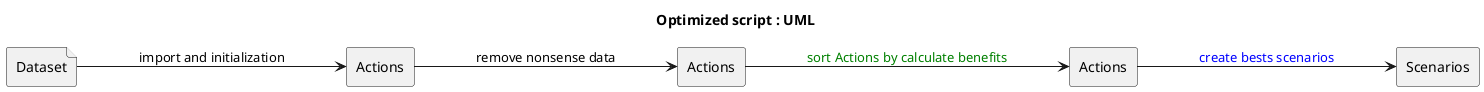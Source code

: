 @startuml
title Optimized script : UML

left to right direction
file Dataset as dataset
rectangle Actions as action_1
rectangle Actions as action_2
rectangle Actions as action_3
rectangle Scenarios as scenario

dataset ---> action_1 : "import and initialization"
action_1 ---> action_2 : "remove nonsense data"
action_2 ---> action_3 #text:green : "sort Actions by calculate benefits"
action_3 ---> scenario #text:blue : "create bests scenarios"
@enduml